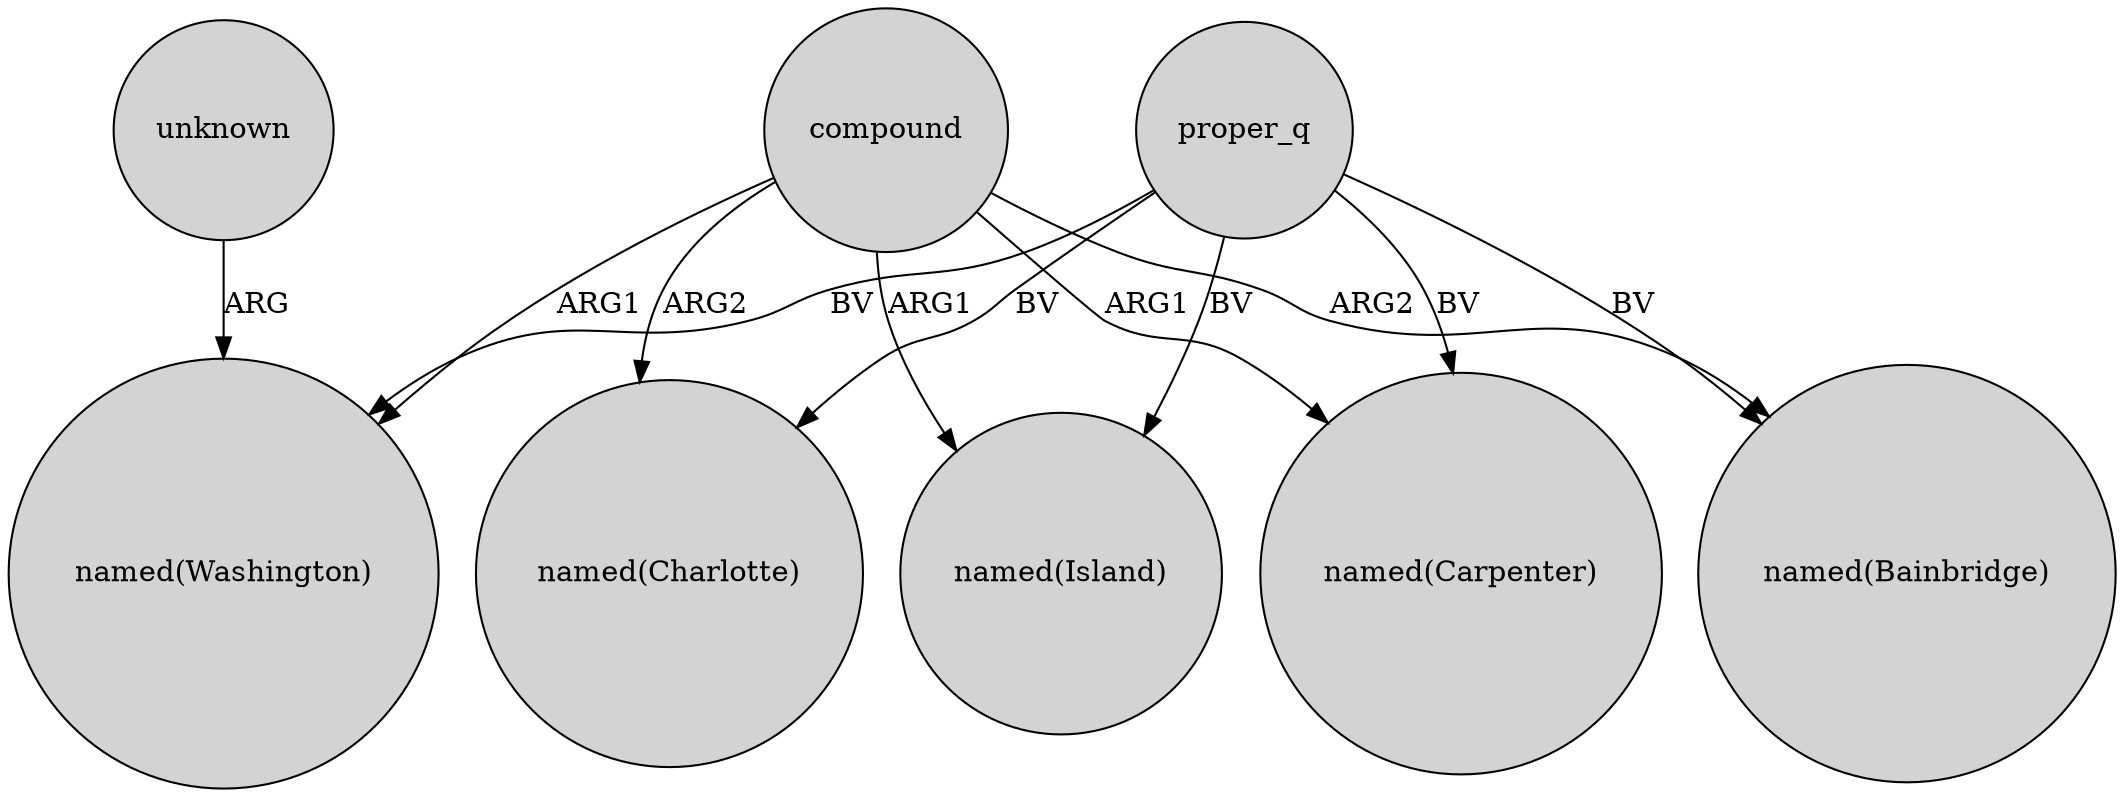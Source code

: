 digraph {
	node [shape=circle style=filled]
	compound -> "named(Washington)" [label=ARG1]
	compound -> "named(Carpenter)" [label=ARG1]
	proper_q -> "named(Carpenter)" [label=BV]
	unknown -> "named(Washington)" [label=ARG]
	proper_q -> "named(Island)" [label=BV]
	compound -> "named(Charlotte)" [label=ARG2]
	proper_q -> "named(Charlotte)" [label=BV]
	proper_q -> "named(Washington)" [label=BV]
	proper_q -> "named(Bainbridge)" [label=BV]
	compound -> "named(Island)" [label=ARG1]
	compound -> "named(Bainbridge)" [label=ARG2]
}
